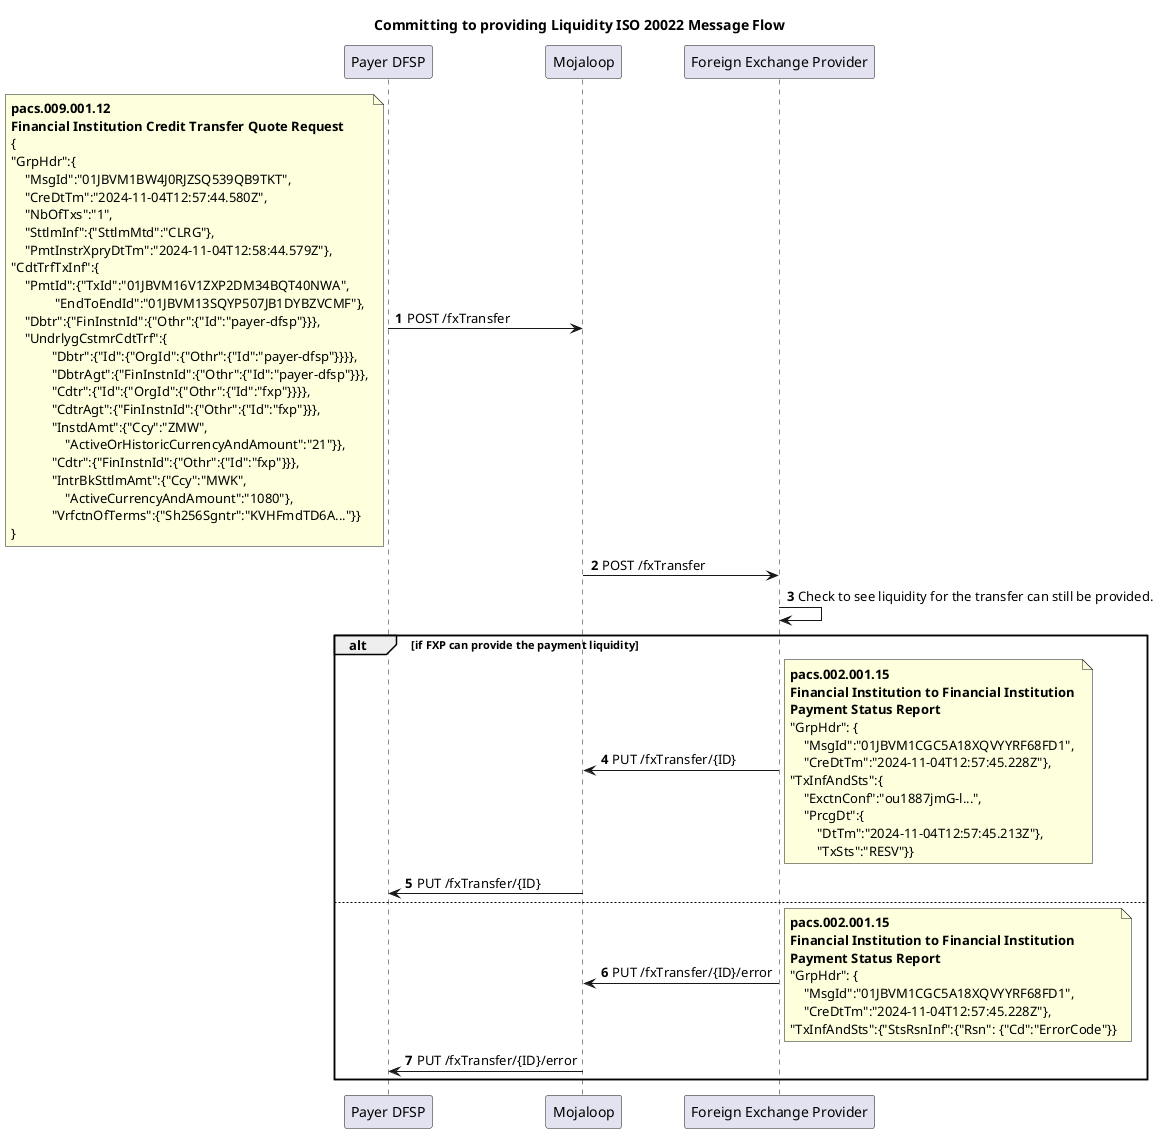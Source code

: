 @startuml

Title Committing to providing Liquidity ISO 20022 Message Flow
participant PayerDFSP as "Payer DFSP"
participant Mojaloop as "Mojaloop"
participant FXP as "Foreign Exchange Provider"

autonumber

PayerDFSP -> Mojaloop: POST /fxTransfer
note left
**pacs.009.001.12**
**Financial Institution Credit Transfer Quote Request**
{
"GrpHdr":{
    "MsgId":"01JBVM1BW4J0RJZSQ539QB9TKT",
    "CreDtTm":"2024-11-04T12:57:44.580Z",
    "NbOfTxs":"1",
    "SttlmInf":{"SttlmMtd":"CLRG"},
    "PmtInstrXpryDtTm":"2024-11-04T12:58:44.579Z"},
"CdtTrfTxInf":{
    "PmtId":{"TxId":"01JBVM16V1ZXP2DM34BQT40NWA",
             "EndToEndId":"01JBVM13SQYP507JB1DYBZVCMF"},
    "Dbtr":{"FinInstnId":{"Othr":{"Id":"payer-dfsp"}}},
    "UndrlygCstmrCdtTrf":{
            "Dbtr":{"Id":{"OrgId":{"Othr":{"Id":"payer-dfsp"}}}},
            "DbtrAgt":{"FinInstnId":{"Othr":{"Id":"payer-dfsp"}}},
            "Cdtr":{"Id":{"OrgId":{"Othr":{"Id":"fxp"}}}},
            "CdtrAgt":{"FinInstnId":{"Othr":{"Id":"fxp"}}},
            "InstdAmt":{"Ccy":"ZMW",
                "ActiveOrHistoricCurrencyAndAmount":"21"}},
            "Cdtr":{"FinInstnId":{"Othr":{"Id":"fxp"}}},
            "IntrBkSttlmAmt":{"Ccy":"MWK",
                "ActiveCurrencyAndAmount":"1080"},
            "VrfctnOfTerms":{"Sh256Sgntr":"KVHFmdTD6A..."}}
}
end note
Mojaloop -> FXP: POST /fxTransfer
FXP -> FXP: Check to see liquidity for the transfer can still be provided.  
alt if FXP can provide the payment liquidity
FXP -> Mojaloop: PUT /fxTransfer/{ID}
note right
**pacs.002.001.15**
**Financial Institution to Financial Institution** 
**Payment Status Report**
"GrpHdr": {
    "MsgId":"01JBVM1CGC5A18XQVYYRF68FD1",
    "CreDtTm":"2024-11-04T12:57:45.228Z"},
"TxInfAndSts":{
    "ExctnConf":"ou1887jmG-l...",
    "PrcgDt":{
        "DtTm":"2024-11-04T12:57:45.213Z"},
        "TxSts":"RESV"}}
end note
Mojaloop -> PayerDFSP: PUT /fxTransfer/{ID}

else

FXP -> Mojaloop: PUT /fxTransfer/{ID}/error 
note right
**pacs.002.001.15**
**Financial Institution to Financial Institution** 
**Payment Status Report**
"GrpHdr": {
    "MsgId":"01JBVM1CGC5A18XQVYYRF68FD1",
    "CreDtTm":"2024-11-04T12:57:45.228Z"},
"TxInfAndSts":{"StsRsnInf":{"Rsn": {"Cd":"ErrorCode"}}
end note
Mojaloop -> PayerDFSP: PUT /fxTransfer/{ID}/error 
end


@enduml